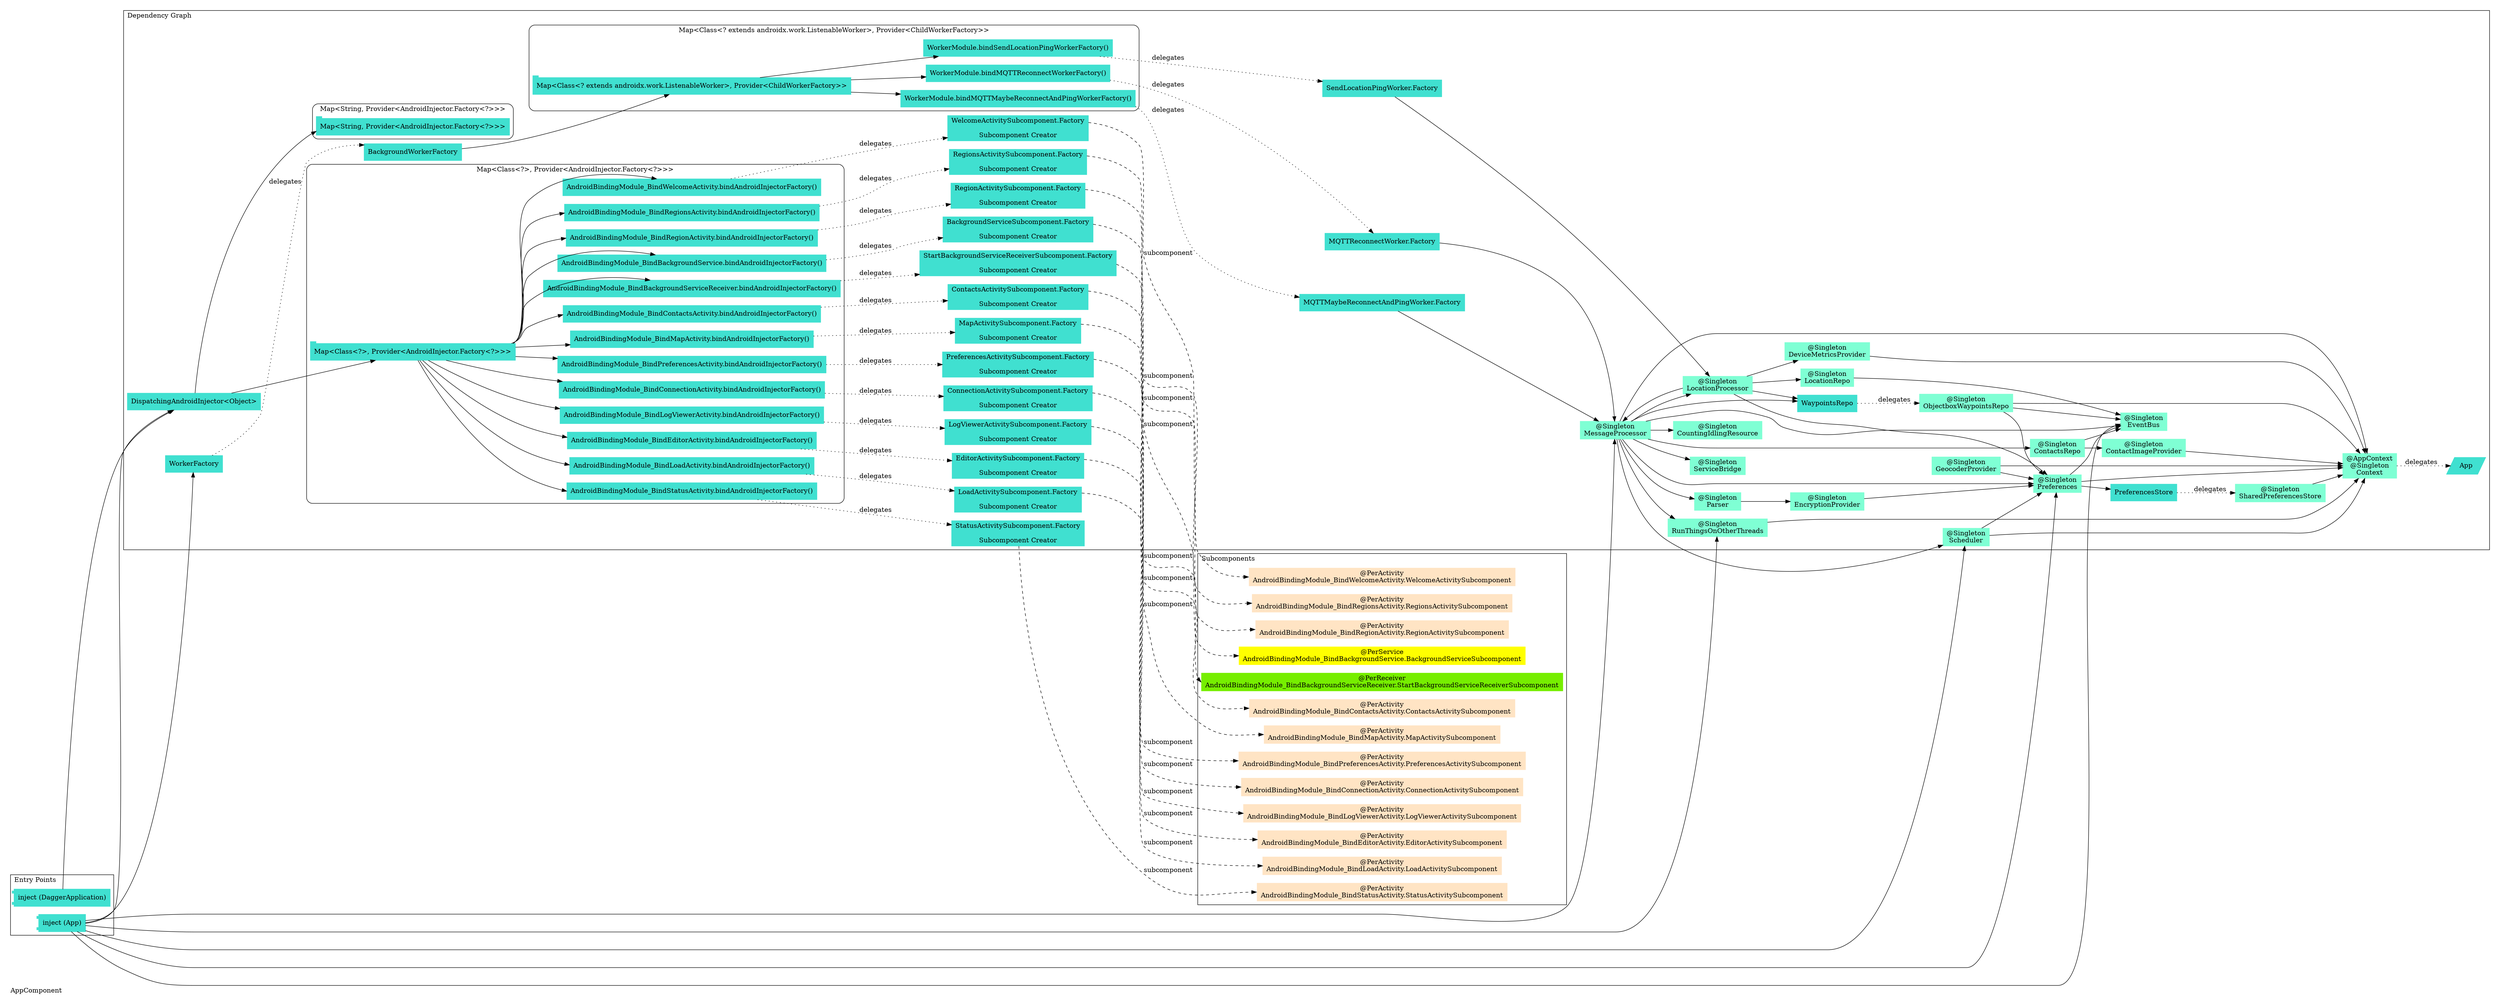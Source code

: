 digraph "org.owntracks.android.injection.components.AppComponent" {
  graph [rankdir="LR", labeljust="l", label="AppComponent", pad="0.2", compound="true"]
  node [shape="rectangle", style="filled", color="turquoise"]
  subgraph "cluster_Entry Points" {
    graph [labeljust="l", label="Entry Points"]
    node [shape="component", penwidth="2"]
    "c4e08ba6-2099-4c5a-8324-776418af919e" [label="inject (DaggerApplication)", color="turquoise", shape="component"]
    "8fcf1896-8a22-46ea-aabd-c81bf6904565" [label="inject (App)", color="turquoise", shape="component"]
  }
  subgraph "cluster_Dependency Graph" {
    graph [labeljust="l", label="Dependency Graph"]
    "05861924-0728-4b4d-8056-1a2c3eeea59b" [label="DispatchingAndroidInjector<Object>", color="turquoise"]
    "806addda-20f8-44fd-8f5f-c5505e912dd8" [label="@Singleton\nPreferences", color="aquamarine"]
    "1c3845ea-9952-4366-b2aa-781c2026c895" [label="@Singleton\nRunThingsOnOtherThreads", color="aquamarine"]
    "37f399eb-0019-4456-b3d5-235dba524062" [label="@Singleton\nMessageProcessor", color="aquamarine"]
    "88b9b156-e666-416c-8d6c-13e0a46b8d8e" [label="@Singleton\nEventBus", color="aquamarine"]
    "9c5a4d86-c3a9-40f2-8113-b35b47fdaf70" [label="WorkerFactory", color="turquoise"]
    "002f98d4-c588-40e4-8e5e-0cd36e1a89c5" [label="@Singleton\nScheduler", color="aquamarine"]
    "ec0e824e-995e-40a3-8321-f991f3b0738f" [label="AndroidBindingModule_BindContactsActivity.bindAndroidInjectorFactory()", color="turquoise"]
    "287a7070-641b-4ccf-ab6e-12d09afb6d24" [label="AndroidBindingModule_BindMapActivity.bindAndroidInjectorFactory()", color="turquoise"]
    "92bc0172-744d-4842-ae30-103dc536b843" [label="AndroidBindingModule_BindPreferencesActivity.bindAndroidInjectorFactory()", color="turquoise"]
    "99936b3c-a7ca-4dec-b09c-6a317e987dda" [label="AndroidBindingModule_BindConnectionActivity.bindAndroidInjectorFactory()", color="turquoise"]
    "ea5a7466-5286-4e70-8db5-41ed45f79cc4" [label="AndroidBindingModule_BindLogViewerActivity.bindAndroidInjectorFactory()", color="turquoise"]
    "1abf9639-e1d4-481a-8268-24dd150ba016" [label="AndroidBindingModule_BindEditorActivity.bindAndroidInjectorFactory()", color="turquoise"]
    "3e598523-6d40-4f71-8740-a65160cf2cb2" [label="AndroidBindingModule_BindLoadActivity.bindAndroidInjectorFactory()", color="turquoise"]
    "d64c7bd1-62e1-40e0-a4a4-acef5bfd0388" [label="AndroidBindingModule_BindStatusActivity.bindAndroidInjectorFactory()", color="turquoise"]
    "3ca60c20-fa85-43cd-9a0f-c5e5c1a30ef6" [label="AndroidBindingModule_BindWelcomeActivity.bindAndroidInjectorFactory()", color="turquoise"]
    "656918b3-54f5-496b-9ac2-4452c6cae77f" [label="AndroidBindingModule_BindRegionsActivity.bindAndroidInjectorFactory()", color="turquoise"]
    "8b923d0e-9054-418c-9cf2-ef78867a9d88" [label="AndroidBindingModule_BindRegionActivity.bindAndroidInjectorFactory()", color="turquoise"]
    "23d9a5d8-830f-4958-b208-98f9f83bd32e" [label="AndroidBindingModule_BindBackgroundService.bindAndroidInjectorFactory()", color="turquoise"]
    "f2f5b9a6-4575-4d78-b967-f3bfc83b5d32" [label="AndroidBindingModule_BindBackgroundServiceReceiver.bindAndroidInjectorFactory()", color="turquoise"]
    "dbe4c2df-1426-47bc-bc99-bcb08db168c9" [label="ContactsActivitySubcomponent.Factory\n\nSubcomponent Creator", color="turquoise"]
    "2ed570a0-ca59-4fc3-8ef9-64903d1fa621" [label="MapActivitySubcomponent.Factory\n\nSubcomponent Creator", color="turquoise"]
    "d791882e-7ee0-4ceb-a6fa-04c91cdc5d39" [label="PreferencesActivitySubcomponent.Factory\n\nSubcomponent Creator", color="turquoise"]
    "37ce34a3-6266-4d9a-85a3-08a614bfd378" [label="ConnectionActivitySubcomponent.Factory\n\nSubcomponent Creator", color="turquoise"]
    "6c19c03d-23ac-49b4-a1e2-82e459164a15" [label="LogViewerActivitySubcomponent.Factory\n\nSubcomponent Creator", color="turquoise"]
    "ca8b0392-4990-44d1-9102-0016e5acf9a1" [label="EditorActivitySubcomponent.Factory\n\nSubcomponent Creator", color="turquoise"]
    "c1220f74-0694-43e2-8dfe-5dc1d3110454" [label="LoadActivitySubcomponent.Factory\n\nSubcomponent Creator", color="turquoise"]
    "fea9f33a-fd18-439e-8d66-1e9be435b437" [label="StatusActivitySubcomponent.Factory\n\nSubcomponent Creator", color="turquoise"]
    "3270a002-fd89-4f3d-b2b9-9d8c9a135408" [label="WelcomeActivitySubcomponent.Factory\n\nSubcomponent Creator", color="turquoise"]
    "192302ea-6b4f-4118-bf0f-bbdb2fa619c4" [label="RegionsActivitySubcomponent.Factory\n\nSubcomponent Creator", color="turquoise"]
    "a1848a39-63d7-4d97-80b6-e94520e2f01c" [label="RegionActivitySubcomponent.Factory\n\nSubcomponent Creator", color="turquoise"]
    "d2209184-5614-461b-9f32-6f62cf5448e3" [label="BackgroundServiceSubcomponent.Factory\n\nSubcomponent Creator", color="turquoise"]
    "c369eb2c-ae11-4add-bd99-70eb48ff79f6" [label="StartBackgroundServiceReceiverSubcomponent.Factory\n\nSubcomponent Creator", color="turquoise"]
    "a94f3e0c-2112-479f-b535-8c3dec9c1009" [label="@AppContext\n@Singleton\nContext", color="aquamarine"]
    "bb4953ce-c1fa-460b-9e4f-36313e689827" [label="PreferencesStore", color="turquoise"]
    "ffde10c7-a152-455d-bb04-b83d7b964ce0" [label="App", color="turquoise", shape="parallelogram"]
    "bb1e1b4e-94ae-43de-8a47-5fac904db872" [label="@Singleton\nSharedPreferencesStore", color="aquamarine"]
    "07034ca1-5456-4bb3-8600-b7def706e07f" [label="@Singleton\nContactsRepo", color="aquamarine"]
    "b8ed68ad-e5a2-4e52-9d19-0f516ba9a0f4" [label="WaypointsRepo", color="turquoise"]
    "1ae73ddc-fdf4-4fed-bce1-772016ef04c5" [label="@Singleton\nParser", color="aquamarine"]
    "da6a73fb-e319-4989-b628-55d0df07a08a" [label="@Singleton\nServiceBridge", color="aquamarine"]
    "b72d673a-4f3c-4837-b2a7-7ed9b634fe81" [label="@Singleton\nLocationProcessor", color="aquamarine"]
    "9094273f-5583-4d6a-ba9f-4fa5bc007acb" [label="@Singleton\nCountingIdlingResource", color="aquamarine"]
    "9f9fe963-b260-4057-9203-0afe17fc7a49" [label="@Singleton\nContactImageProvider", color="aquamarine"]
    "4fdd362b-5527-44ce-8811-bd27433b0706" [label="@Singleton\nObjectboxWaypointsRepo", color="aquamarine"]
    "fd13b765-1b2c-43a5-9a56-22099bd3a166" [label="@Singleton\nEncryptionProvider", color="aquamarine"]
    "de095dd7-5c80-4866-aa8f-dc92be861680" [label="@Singleton\nLocationRepo", color="aquamarine"]
    "8f0f6646-28f7-44ce-b261-bea95f33cd47" [label="@Singleton\nDeviceMetricsProvider", color="aquamarine"]
    "626edf9a-49c8-4518-979e-7f73adb388a7" [label="BackgroundWorkerFactory", color="turquoise"]
    "1137f6a8-a200-4866-b190-158d6534d02c" [label="WorkerModule.bindMQTTMaybeReconnectAndPingWorkerFactory()", color="turquoise"]
    "de6e3764-e8be-4e72-8bbb-1182c174de44" [label="WorkerModule.bindMQTTReconnectWorkerFactory()", color="turquoise"]
    "bd12353e-2fb8-4fba-9c36-6dc752dbaeb9" [label="WorkerModule.bindSendLocationPingWorkerFactory()", color="turquoise"]
    "aa6c7ffc-ab44-4b28-9717-de5da19867a3" [label="MQTTMaybeReconnectAndPingWorker.Factory", color="turquoise"]
    "38cfde49-9aa7-49ea-9cdb-92a50d0ec49b" [label="MQTTReconnectWorker.Factory", color="turquoise"]
    "58ad8081-f671-430c-87ad-7900badbaa6a" [label="SendLocationPingWorker.Factory", color="turquoise"]
    "bfc9c262-34b9-4be9-8bf1-9386ce7e59c0" [label="@Singleton\nGeocoderProvider", color="aquamarine"]
    subgraph "cluster_Map<Class<?>, Provider<AndroidInjector.Factory<?>>>" {
      graph [label="Map<Class<?>, Provider<AndroidInjector.Factory<?>>>", labeljust="c", style="rounded", color="black"]
      "e965eb6b-2bd8-401f-8f56-a8e3f47bf374" [label="Map<Class<?>, Provider<AndroidInjector.Factory<?>>>", color="turquoise", shape="tab"]
      "287a7070-641b-4ccf-ab6e-12d09afb6d24" [label="AndroidBindingModule_BindMapActivity.bindAndroidInjectorFactory()", color="turquoise"]
      "8b923d0e-9054-418c-9cf2-ef78867a9d88" [label="AndroidBindingModule_BindRegionActivity.bindAndroidInjectorFactory()", color="turquoise"]
      "3ca60c20-fa85-43cd-9a0f-c5e5c1a30ef6" [label="AndroidBindingModule_BindWelcomeActivity.bindAndroidInjectorFactory()", color="turquoise"]
      "ea5a7466-5286-4e70-8db5-41ed45f79cc4" [label="AndroidBindingModule_BindLogViewerActivity.bindAndroidInjectorFactory()", color="turquoise"]
      "d64c7bd1-62e1-40e0-a4a4-acef5bfd0388" [label="AndroidBindingModule_BindStatusActivity.bindAndroidInjectorFactory()", color="turquoise"]
      "3e598523-6d40-4f71-8740-a65160cf2cb2" [label="AndroidBindingModule_BindLoadActivity.bindAndroidInjectorFactory()", color="turquoise"]
      "23d9a5d8-830f-4958-b208-98f9f83bd32e" [label="AndroidBindingModule_BindBackgroundService.bindAndroidInjectorFactory()", color="turquoise"]
      "656918b3-54f5-496b-9ac2-4452c6cae77f" [label="AndroidBindingModule_BindRegionsActivity.bindAndroidInjectorFactory()", color="turquoise"]
      "f2f5b9a6-4575-4d78-b967-f3bfc83b5d32" [label="AndroidBindingModule_BindBackgroundServiceReceiver.bindAndroidInjectorFactory()", color="turquoise"]
      "1abf9639-e1d4-481a-8268-24dd150ba016" [label="AndroidBindingModule_BindEditorActivity.bindAndroidInjectorFactory()", color="turquoise"]
      "99936b3c-a7ca-4dec-b09c-6a317e987dda" [label="AndroidBindingModule_BindConnectionActivity.bindAndroidInjectorFactory()", color="turquoise"]
      "92bc0172-744d-4842-ae30-103dc536b843" [label="AndroidBindingModule_BindPreferencesActivity.bindAndroidInjectorFactory()", color="turquoise"]
      "ec0e824e-995e-40a3-8321-f991f3b0738f" [label="AndroidBindingModule_BindContactsActivity.bindAndroidInjectorFactory()", color="turquoise"]
    }
    subgraph "cluster_Map<String, Provider<AndroidInjector.Factory<?>>>" {
      graph [label="Map<String, Provider<AndroidInjector.Factory<?>>>", labeljust="c", style="rounded", color="black"]
      "7208b3b4-1819-4cce-9ddd-fdf839cbb47a" [label="Map<String, Provider<AndroidInjector.Factory<?>>>", color="turquoise", shape="tab"]
    }
    subgraph "cluster_Map<Class<? extends androidx.work.ListenableWorker>, Provider<ChildWorkerFactory>>" {
      graph [label="Map<Class<? extends androidx.work.ListenableWorker>, Provider<ChildWorkerFactory>>", labeljust="c", style="rounded", color="black"]
      "585116b3-c54e-4633-94d7-68ef91aded57" [label="Map<Class<? extends androidx.work.ListenableWorker>, Provider<ChildWorkerFactory>>", color="turquoise", shape="tab"]
      "1137f6a8-a200-4866-b190-158d6534d02c" [label="WorkerModule.bindMQTTMaybeReconnectAndPingWorkerFactory()", color="turquoise"]
      "de6e3764-e8be-4e72-8bbb-1182c174de44" [label="WorkerModule.bindMQTTReconnectWorkerFactory()", color="turquoise"]
      "bd12353e-2fb8-4fba-9c36-6dc752dbaeb9" [label="WorkerModule.bindSendLocationPingWorkerFactory()", color="turquoise"]
    }
  }
  subgraph "cluster_Subcomponents" {
    graph [labeljust="l", shape="folder", label="Subcomponents"]
    "f5397fb1-1a4d-4b95-8d69-0cd0d2cf196a" [label="@PerActivity\nAndroidBindingModule_BindContactsActivity.ContactsActivitySubcomponent", href="org.owntracks.android.injection.modules.AndroidBindingModule_BindContactsActivity.ContactsActivitySubcomponent.svg", color="bisque"]
    "048b82f0-0b0d-4867-9d9c-2f4a8b4ab75e" [label="@PerActivity\nAndroidBindingModule_BindMapActivity.MapActivitySubcomponent", href="org.owntracks.android.injection.modules.AndroidBindingModule_BindMapActivity.MapActivitySubcomponent.svg", color="bisque"]
    "8b8cd5e2-70c8-4101-92f5-256869d7d5dd" [label="@PerActivity\nAndroidBindingModule_BindPreferencesActivity.PreferencesActivitySubcomponent", href="org.owntracks.android.injection.modules.AndroidBindingModule_BindPreferencesActivity.PreferencesActivitySubcomponent.svg", color="bisque"]
    "b64c20e7-6e46-48c6-8e23-077323a32d22" [label="@PerActivity\nAndroidBindingModule_BindConnectionActivity.ConnectionActivitySubcomponent", href="org.owntracks.android.injection.modules.AndroidBindingModule_BindConnectionActivity.ConnectionActivitySubcomponent.svg", color="bisque"]
    "dba7cb0a-c3aa-4769-8819-e06c5f35bc95" [label="@PerActivity\nAndroidBindingModule_BindLogViewerActivity.LogViewerActivitySubcomponent", href="org.owntracks.android.injection.modules.AndroidBindingModule_BindLogViewerActivity.LogViewerActivitySubcomponent.svg", color="bisque"]
    "ada87818-89c9-43e1-93f4-970942ff7c2e" [label="@PerActivity\nAndroidBindingModule_BindEditorActivity.EditorActivitySubcomponent", href="org.owntracks.android.injection.modules.AndroidBindingModule_BindEditorActivity.EditorActivitySubcomponent.svg", color="bisque"]
    "01396ccf-3344-4c6b-aedb-f2b06e99499f" [label="@PerActivity\nAndroidBindingModule_BindLoadActivity.LoadActivitySubcomponent", href="org.owntracks.android.injection.modules.AndroidBindingModule_BindLoadActivity.LoadActivitySubcomponent.svg", color="bisque"]
    "f9493e8e-fd01-4e34-a2ed-cc0068400743" [label="@PerActivity\nAndroidBindingModule_BindStatusActivity.StatusActivitySubcomponent", href="org.owntracks.android.injection.modules.AndroidBindingModule_BindStatusActivity.StatusActivitySubcomponent.svg", color="bisque"]
    "d2013589-6f8c-442a-a8cd-909934de1ab8" [label="@PerActivity\nAndroidBindingModule_BindWelcomeActivity.WelcomeActivitySubcomponent", href="org.owntracks.android.injection.modules.AndroidBindingModule_BindWelcomeActivity.WelcomeActivitySubcomponent.svg", color="bisque"]
    "6188d4ac-0e62-44cb-a306-4109559e07a2" [label="@PerActivity\nAndroidBindingModule_BindRegionsActivity.RegionsActivitySubcomponent", href="org.owntracks.android.injection.modules.AndroidBindingModule_BindRegionsActivity.RegionsActivitySubcomponent.svg", color="bisque"]
    "bc584d5b-7fb6-4f4b-ad64-251fe8bc4d81" [label="@PerActivity\nAndroidBindingModule_BindRegionActivity.RegionActivitySubcomponent", href="org.owntracks.android.injection.modules.AndroidBindingModule_BindRegionActivity.RegionActivitySubcomponent.svg", color="bisque"]
    "8121e4b2-813f-40ef-a852-bb7cc80f1112" [label="@PerService\nAndroidBindingModule_BindBackgroundService.BackgroundServiceSubcomponent", href="org.owntracks.android.injection.modules.AndroidBindingModule_BindBackgroundService.BackgroundServiceSubcomponent.svg", color="yellow1"]
    "cfdb198a-2530-4a1b-8372-5cd84b1404ca" [label="@PerReceiver\nAndroidBindingModule_BindBackgroundServiceReceiver.StartBackgroundServiceReceiverSubcomponent", href="org.owntracks.android.injection.modules.AndroidBindingModule_BindBackgroundServiceReceiver.StartBackgroundServiceReceiverSubcomponent.svg", color="chartreuse2"]
  }
  "c4e08ba6-2099-4c5a-8324-776418af919e" -> "05861924-0728-4b4d-8056-1a2c3eeea59b"
  "8fcf1896-8a22-46ea-aabd-c81bf6904565" -> "05861924-0728-4b4d-8056-1a2c3eeea59b"
  "8fcf1896-8a22-46ea-aabd-c81bf6904565" -> "806addda-20f8-44fd-8f5f-c5505e912dd8"
  "8fcf1896-8a22-46ea-aabd-c81bf6904565" -> "1c3845ea-9952-4366-b2aa-781c2026c895"
  "8fcf1896-8a22-46ea-aabd-c81bf6904565" -> "88b9b156-e666-416c-8d6c-13e0a46b8d8e"
  "8fcf1896-8a22-46ea-aabd-c81bf6904565" -> "9c5a4d86-c3a9-40f2-8113-b35b47fdaf70"
  "8fcf1896-8a22-46ea-aabd-c81bf6904565" -> "002f98d4-c588-40e4-8e5e-0cd36e1a89c5"
  "8fcf1896-8a22-46ea-aabd-c81bf6904565" -> "37f399eb-0019-4456-b3d5-235dba524062"
  "05861924-0728-4b4d-8056-1a2c3eeea59b" -> "e965eb6b-2bd8-401f-8f56-a8e3f47bf374"
  "05861924-0728-4b4d-8056-1a2c3eeea59b" -> "7208b3b4-1819-4cce-9ddd-fdf839cbb47a"
  "37f399eb-0019-4456-b3d5-235dba524062" -> "806addda-20f8-44fd-8f5f-c5505e912dd8"
  "002f98d4-c588-40e4-8e5e-0cd36e1a89c5" -> "806addda-20f8-44fd-8f5f-c5505e912dd8"
  "fd13b765-1b2c-43a5-9a56-22099bd3a166" -> "806addda-20f8-44fd-8f5f-c5505e912dd8"
  "4fdd362b-5527-44ce-8811-bd27433b0706" -> "806addda-20f8-44fd-8f5f-c5505e912dd8"
  "bfc9c262-34b9-4be9-8bf1-9386ce7e59c0" -> "806addda-20f8-44fd-8f5f-c5505e912dd8"
  "b72d673a-4f3c-4837-b2a7-7ed9b634fe81" -> "806addda-20f8-44fd-8f5f-c5505e912dd8"
  "806addda-20f8-44fd-8f5f-c5505e912dd8" -> "88b9b156-e666-416c-8d6c-13e0a46b8d8e"
  "806addda-20f8-44fd-8f5f-c5505e912dd8" -> "bb4953ce-c1fa-460b-9e4f-36313e689827"
  "806addda-20f8-44fd-8f5f-c5505e912dd8" -> "a94f3e0c-2112-479f-b535-8c3dec9c1009"
  "37f399eb-0019-4456-b3d5-235dba524062" -> "1c3845ea-9952-4366-b2aa-781c2026c895"
  "1c3845ea-9952-4366-b2aa-781c2026c895" -> "a94f3e0c-2112-479f-b535-8c3dec9c1009"
  "b72d673a-4f3c-4837-b2a7-7ed9b634fe81" -> "37f399eb-0019-4456-b3d5-235dba524062"
  "aa6c7ffc-ab44-4b28-9717-de5da19867a3" -> "37f399eb-0019-4456-b3d5-235dba524062"
  "38cfde49-9aa7-49ea-9cdb-92a50d0ec49b" -> "37f399eb-0019-4456-b3d5-235dba524062"
  "37f399eb-0019-4456-b3d5-235dba524062" -> "b8ed68ad-e5a2-4e52-9d19-0f516ba9a0f4"
  "37f399eb-0019-4456-b3d5-235dba524062" -> "9094273f-5583-4d6a-ba9f-4fa5bc007acb"
  "37f399eb-0019-4456-b3d5-235dba524062" -> "a94f3e0c-2112-479f-b535-8c3dec9c1009"
  "37f399eb-0019-4456-b3d5-235dba524062" -> "07034ca1-5456-4bb3-8600-b7def706e07f"
  "37f399eb-0019-4456-b3d5-235dba524062" -> "b72d673a-4f3c-4837-b2a7-7ed9b634fe81"
  "37f399eb-0019-4456-b3d5-235dba524062" -> "1ae73ddc-fdf4-4fed-bce1-772016ef04c5"
  "37f399eb-0019-4456-b3d5-235dba524062" -> "002f98d4-c588-40e4-8e5e-0cd36e1a89c5"
  "37f399eb-0019-4456-b3d5-235dba524062" -> "88b9b156-e666-416c-8d6c-13e0a46b8d8e"
  "37f399eb-0019-4456-b3d5-235dba524062" -> "da6a73fb-e319-4989-b628-55d0df07a08a"
  "4fdd362b-5527-44ce-8811-bd27433b0706" -> "88b9b156-e666-416c-8d6c-13e0a46b8d8e"
  "de095dd7-5c80-4866-aa8f-dc92be861680" -> "88b9b156-e666-416c-8d6c-13e0a46b8d8e"
  "07034ca1-5456-4bb3-8600-b7def706e07f" -> "88b9b156-e666-416c-8d6c-13e0a46b8d8e"
  "9c5a4d86-c3a9-40f2-8113-b35b47fdaf70" -> "626edf9a-49c8-4518-979e-7f73adb388a7" [style="dotted", label="delegates"]
  "002f98d4-c588-40e4-8e5e-0cd36e1a89c5" -> "a94f3e0c-2112-479f-b535-8c3dec9c1009"
  "e965eb6b-2bd8-401f-8f56-a8e3f47bf374" -> "f2f5b9a6-4575-4d78-b967-f3bfc83b5d32"
  "e965eb6b-2bd8-401f-8f56-a8e3f47bf374" -> "ea5a7466-5286-4e70-8db5-41ed45f79cc4"
  "e965eb6b-2bd8-401f-8f56-a8e3f47bf374" -> "3e598523-6d40-4f71-8740-a65160cf2cb2"
  "e965eb6b-2bd8-401f-8f56-a8e3f47bf374" -> "92bc0172-744d-4842-ae30-103dc536b843"
  "e965eb6b-2bd8-401f-8f56-a8e3f47bf374" -> "d64c7bd1-62e1-40e0-a4a4-acef5bfd0388"
  "e965eb6b-2bd8-401f-8f56-a8e3f47bf374" -> "8b923d0e-9054-418c-9cf2-ef78867a9d88"
  "e965eb6b-2bd8-401f-8f56-a8e3f47bf374" -> "ec0e824e-995e-40a3-8321-f991f3b0738f"
  "e965eb6b-2bd8-401f-8f56-a8e3f47bf374" -> "287a7070-641b-4ccf-ab6e-12d09afb6d24"
  "e965eb6b-2bd8-401f-8f56-a8e3f47bf374" -> "3ca60c20-fa85-43cd-9a0f-c5e5c1a30ef6"
  "e965eb6b-2bd8-401f-8f56-a8e3f47bf374" -> "23d9a5d8-830f-4958-b208-98f9f83bd32e"
  "e965eb6b-2bd8-401f-8f56-a8e3f47bf374" -> "1abf9639-e1d4-481a-8268-24dd150ba016"
  "e965eb6b-2bd8-401f-8f56-a8e3f47bf374" -> "99936b3c-a7ca-4dec-b09c-6a317e987dda"
  "e965eb6b-2bd8-401f-8f56-a8e3f47bf374" -> "656918b3-54f5-496b-9ac2-4452c6cae77f"
  "ec0e824e-995e-40a3-8321-f991f3b0738f" -> "dbe4c2df-1426-47bc-bc99-bcb08db168c9" [style="dotted", label="delegates"]
  "287a7070-641b-4ccf-ab6e-12d09afb6d24" -> "2ed570a0-ca59-4fc3-8ef9-64903d1fa621" [style="dotted", label="delegates"]
  "92bc0172-744d-4842-ae30-103dc536b843" -> "d791882e-7ee0-4ceb-a6fa-04c91cdc5d39" [style="dotted", label="delegates"]
  "99936b3c-a7ca-4dec-b09c-6a317e987dda" -> "37ce34a3-6266-4d9a-85a3-08a614bfd378" [style="dotted", label="delegates"]
  "ea5a7466-5286-4e70-8db5-41ed45f79cc4" -> "6c19c03d-23ac-49b4-a1e2-82e459164a15" [style="dotted", label="delegates"]
  "1abf9639-e1d4-481a-8268-24dd150ba016" -> "ca8b0392-4990-44d1-9102-0016e5acf9a1" [style="dotted", label="delegates"]
  "3e598523-6d40-4f71-8740-a65160cf2cb2" -> "c1220f74-0694-43e2-8dfe-5dc1d3110454" [style="dotted", label="delegates"]
  "d64c7bd1-62e1-40e0-a4a4-acef5bfd0388" -> "fea9f33a-fd18-439e-8d66-1e9be435b437" [style="dotted", label="delegates"]
  "3ca60c20-fa85-43cd-9a0f-c5e5c1a30ef6" -> "3270a002-fd89-4f3d-b2b9-9d8c9a135408" [style="dotted", label="delegates"]
  "656918b3-54f5-496b-9ac2-4452c6cae77f" -> "192302ea-6b4f-4118-bf0f-bbdb2fa619c4" [style="dotted", label="delegates"]
  "8b923d0e-9054-418c-9cf2-ef78867a9d88" -> "a1848a39-63d7-4d97-80b6-e94520e2f01c" [style="dotted", label="delegates"]
  "23d9a5d8-830f-4958-b208-98f9f83bd32e" -> "d2209184-5614-461b-9f32-6f62cf5448e3" [style="dotted", label="delegates"]
  "f2f5b9a6-4575-4d78-b967-f3bfc83b5d32" -> "c369eb2c-ae11-4add-bd99-70eb48ff79f6" [style="dotted", label="delegates"]
  "dbe4c2df-1426-47bc-bc99-bcb08db168c9" -> "f5397fb1-1a4d-4b95-8d69-0cd0d2cf196a" [style="dashed", label="subcomponent", headport="w"]
  "2ed570a0-ca59-4fc3-8ef9-64903d1fa621" -> "048b82f0-0b0d-4867-9d9c-2f4a8b4ab75e" [style="dashed", label="subcomponent", headport="w"]
  "d791882e-7ee0-4ceb-a6fa-04c91cdc5d39" -> "8b8cd5e2-70c8-4101-92f5-256869d7d5dd" [style="dashed", label="subcomponent", headport="w"]
  "37ce34a3-6266-4d9a-85a3-08a614bfd378" -> "b64c20e7-6e46-48c6-8e23-077323a32d22" [style="dashed", label="subcomponent", headport="w"]
  "6c19c03d-23ac-49b4-a1e2-82e459164a15" -> "dba7cb0a-c3aa-4769-8819-e06c5f35bc95" [style="dashed", label="subcomponent", headport="w"]
  "ca8b0392-4990-44d1-9102-0016e5acf9a1" -> "ada87818-89c9-43e1-93f4-970942ff7c2e" [style="dashed", label="subcomponent", headport="w"]
  "c1220f74-0694-43e2-8dfe-5dc1d3110454" -> "01396ccf-3344-4c6b-aedb-f2b06e99499f" [style="dashed", label="subcomponent", headport="w"]
  "fea9f33a-fd18-439e-8d66-1e9be435b437" -> "f9493e8e-fd01-4e34-a2ed-cc0068400743" [style="dashed", label="subcomponent", headport="w"]
  "3270a002-fd89-4f3d-b2b9-9d8c9a135408" -> "d2013589-6f8c-442a-a8cd-909934de1ab8" [style="dashed", label="subcomponent", headport="w"]
  "192302ea-6b4f-4118-bf0f-bbdb2fa619c4" -> "6188d4ac-0e62-44cb-a306-4109559e07a2" [style="dashed", label="subcomponent", headport="w"]
  "a1848a39-63d7-4d97-80b6-e94520e2f01c" -> "bc584d5b-7fb6-4f4b-ad64-251fe8bc4d81" [style="dashed", label="subcomponent", headport="w"]
  "d2209184-5614-461b-9f32-6f62cf5448e3" -> "8121e4b2-813f-40ef-a852-bb7cc80f1112" [style="dashed", label="subcomponent", headport="w"]
  "c369eb2c-ae11-4add-bd99-70eb48ff79f6" -> "cfdb198a-2530-4a1b-8372-5cd84b1404ca" [style="dashed", label="subcomponent", headport="w"]
  "9f9fe963-b260-4057-9203-0afe17fc7a49" -> "a94f3e0c-2112-479f-b535-8c3dec9c1009"
  "bb1e1b4e-94ae-43de-8a47-5fac904db872" -> "a94f3e0c-2112-479f-b535-8c3dec9c1009"
  "bfc9c262-34b9-4be9-8bf1-9386ce7e59c0" -> "a94f3e0c-2112-479f-b535-8c3dec9c1009"
  "8f0f6646-28f7-44ce-b261-bea95f33cd47" -> "a94f3e0c-2112-479f-b535-8c3dec9c1009"
  "4fdd362b-5527-44ce-8811-bd27433b0706" -> "a94f3e0c-2112-479f-b535-8c3dec9c1009"
  "a94f3e0c-2112-479f-b535-8c3dec9c1009" -> "ffde10c7-a152-455d-bb04-b83d7b964ce0" [style="dotted", label="delegates"]
  "bb4953ce-c1fa-460b-9e4f-36313e689827" -> "bb1e1b4e-94ae-43de-8a47-5fac904db872" [style="dotted", label="delegates"]
  "07034ca1-5456-4bb3-8600-b7def706e07f" -> "9f9fe963-b260-4057-9203-0afe17fc7a49"
  "b72d673a-4f3c-4837-b2a7-7ed9b634fe81" -> "b8ed68ad-e5a2-4e52-9d19-0f516ba9a0f4"
  "b8ed68ad-e5a2-4e52-9d19-0f516ba9a0f4" -> "4fdd362b-5527-44ce-8811-bd27433b0706" [style="dotted", label="delegates"]
  "1ae73ddc-fdf4-4fed-bce1-772016ef04c5" -> "fd13b765-1b2c-43a5-9a56-22099bd3a166"
  "58ad8081-f671-430c-87ad-7900badbaa6a" -> "b72d673a-4f3c-4837-b2a7-7ed9b634fe81"
  "b72d673a-4f3c-4837-b2a7-7ed9b634fe81" -> "8f0f6646-28f7-44ce-b261-bea95f33cd47"
  "b72d673a-4f3c-4837-b2a7-7ed9b634fe81" -> "de095dd7-5c80-4866-aa8f-dc92be861680"
  "626edf9a-49c8-4518-979e-7f73adb388a7" -> "585116b3-c54e-4633-94d7-68ef91aded57"
  "585116b3-c54e-4633-94d7-68ef91aded57" -> "1137f6a8-a200-4866-b190-158d6534d02c"
  "585116b3-c54e-4633-94d7-68ef91aded57" -> "de6e3764-e8be-4e72-8bbb-1182c174de44"
  "585116b3-c54e-4633-94d7-68ef91aded57" -> "bd12353e-2fb8-4fba-9c36-6dc752dbaeb9"
  "1137f6a8-a200-4866-b190-158d6534d02c" -> "aa6c7ffc-ab44-4b28-9717-de5da19867a3" [style="dotted", label="delegates"]
  "de6e3764-e8be-4e72-8bbb-1182c174de44" -> "38cfde49-9aa7-49ea-9cdb-92a50d0ec49b" [style="dotted", label="delegates"]
  "bd12353e-2fb8-4fba-9c36-6dc752dbaeb9" -> "58ad8081-f671-430c-87ad-7900badbaa6a" [style="dotted", label="delegates"]
}
